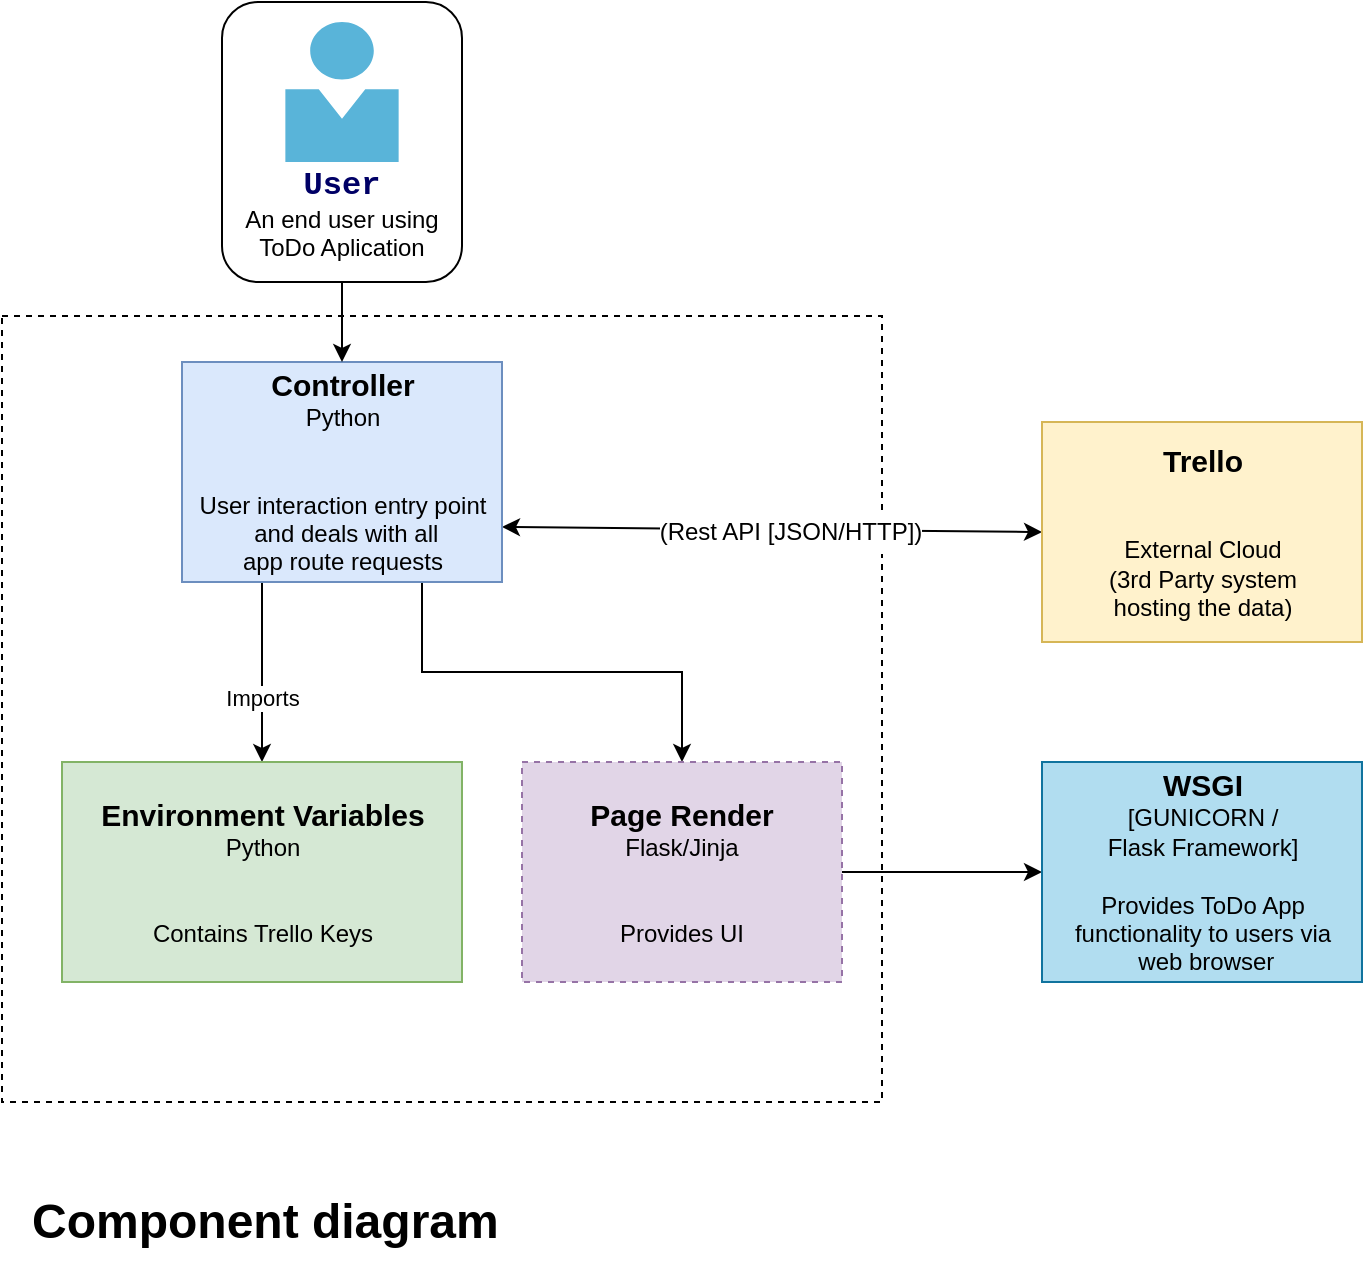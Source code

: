 <mxfile version="14.4.4" type="device"><diagram id="-W3TcTMj0ZsJ3J8jNqaA" name="Page-1"><mxGraphModel dx="942" dy="614" grid="1" gridSize="10" guides="1" tooltips="1" connect="1" arrows="1" fold="1" page="1" pageScale="1" pageWidth="1169" pageHeight="827" math="0" shadow="0"><root><mxCell id="0"/><mxCell id="1" parent="0"/><mxCell id="j61ATMrA_P4RsWBt30EL-5" value="" style="rounded=0;whiteSpace=wrap;html=1;dashed=1;" parent="1" vertex="1"><mxGeometry x="100" y="167" width="440" height="393" as="geometry"/></mxCell><mxCell id="oGpcLFp7hsdf_byBkaVy-25" value="&lt;h1&gt;Component diagram&lt;/h1&gt;&lt;p&gt;&lt;br&gt;&lt;/p&gt;" style="text;html=1;strokeColor=none;fillColor=none;spacing=5;spacingTop=-20;whiteSpace=wrap;overflow=hidden;rounded=0;" parent="1" vertex="1"><mxGeometry x="110" y="600" width="300" height="50" as="geometry"/></mxCell><object label="" id="oGpcLFp7hsdf_byBkaVy-17"><mxCell style="endArrow=classic;startArrow=classic;html=1;entryX=0;entryY=0.5;entryDx=0;entryDy=0;exitX=1;exitY=0.75;exitDx=0;exitDy=0;" parent="1" source="dG2j1aDjv72PmFILOHl3-2" target="3A9H4L4jAiibohLi4r_s-8" edge="1"><mxGeometry width="50" height="50" relative="1" as="geometry"><mxPoint x="840" y="387" as="sourcePoint"/><mxPoint x="620" y="270" as="targetPoint"/></mxGeometry></mxCell></object><mxCell id="oGpcLFp7hsdf_byBkaVy-18" value="&lt;p style=&quot;line-height: 0%&quot;&gt;&lt;span style=&quot;font-size: 12px&quot;&gt;(Rest API [JSON/HTTP])&lt;/span&gt;&lt;br&gt;&lt;/p&gt;" style="edgeLabel;html=1;align=center;verticalAlign=middle;resizable=0;points=[];imageHeight=24;autosize=0;" parent="oGpcLFp7hsdf_byBkaVy-17" vertex="1" connectable="0"><mxGeometry x="0.189" y="-1" relative="1" as="geometry"><mxPoint x="-17" y="-1" as="offset"/></mxGeometry></mxCell><mxCell id="3A9H4L4jAiibohLi4r_s-5" style="edgeStyle=orthogonalEdgeStyle;rounded=0;orthogonalLoop=1;jettySize=auto;html=1;exitX=0.75;exitY=1;exitDx=0;exitDy=0;startArrow=none;startFill=0;" parent="1" source="dG2j1aDjv72PmFILOHl3-2" target="dG2j1aDjv72PmFILOHl3-4" edge="1"><mxGeometry relative="1" as="geometry"/></mxCell><mxCell id="3A9H4L4jAiibohLi4r_s-6" style="edgeStyle=orthogonalEdgeStyle;rounded=0;orthogonalLoop=1;jettySize=auto;html=1;exitX=0.25;exitY=1;exitDx=0;exitDy=0;entryX=0.5;entryY=0;entryDx=0;entryDy=0;startArrow=none;startFill=0;endArrow=classic;endFill=1;" parent="1" source="dG2j1aDjv72PmFILOHl3-2" target="3A9H4L4jAiibohLi4r_s-2" edge="1"><mxGeometry relative="1" as="geometry"/></mxCell><mxCell id="3A9H4L4jAiibohLi4r_s-7" value="Imports" style="edgeLabel;html=1;align=center;verticalAlign=middle;resizable=0;points=[];" parent="3A9H4L4jAiibohLi4r_s-6" vertex="1" connectable="0"><mxGeometry x="0.283" relative="1" as="geometry"><mxPoint as="offset"/></mxGeometry></mxCell><mxCell id="dG2j1aDjv72PmFILOHl3-2" value="&lt;span style=&quot;font-size: 15px&quot;&gt;&lt;b&gt;Controller&lt;/b&gt;&lt;/span&gt;&lt;br&gt;Python&lt;br&gt;&lt;br&gt;&lt;br&gt;User interaction entry point&lt;br&gt;&amp;nbsp;and deals with all &lt;br&gt;app route requests" style="html=1;dashed=0;whitespace=wrap;fillColor=#dae8fc;strokeColor=#6c8ebf;" parent="1" vertex="1"><mxGeometry x="190" y="190" width="160" height="110" as="geometry"/></mxCell><mxCell id="3A9H4L4jAiibohLi4r_s-4" style="edgeStyle=orthogonalEdgeStyle;rounded=0;orthogonalLoop=1;jettySize=auto;html=1;exitX=1;exitY=0.5;exitDx=0;exitDy=0;entryX=0;entryY=0.5;entryDx=0;entryDy=0;startArrow=none;startFill=0;" parent="1" source="dG2j1aDjv72PmFILOHl3-4" target="3A9H4L4jAiibohLi4r_s-3" edge="1"><mxGeometry relative="1" as="geometry"/></mxCell><mxCell id="dG2j1aDjv72PmFILOHl3-4" value="&lt;b&gt;&lt;font style=&quot;font-size: 15px&quot;&gt;Page Render&lt;/font&gt;&lt;/b&gt;&lt;br&gt;Flask/Jinja&lt;br&gt;&lt;br&gt;&lt;br&gt;Provides UI&lt;br&gt;" style="rounded=0;whiteSpace=wrap;html=1;dashed=1;fillColor=#e1d5e7;strokeColor=#9673a6;" parent="1" vertex="1"><mxGeometry x="360" y="390" width="160" height="110" as="geometry"/></mxCell><mxCell id="3A9H4L4jAiibohLi4r_s-2" value="&lt;font style=&quot;font-size: 15px&quot;&gt;&lt;b&gt;Environment Variables&lt;/b&gt;&lt;/font&gt;&lt;br&gt;Python&lt;br&gt;&lt;br&gt;&lt;br&gt;Contains Trello Keys" style="html=1;dashed=0;whitespace=wrap;fillColor=#d5e8d4;strokeColor=#82b366;" parent="1" vertex="1"><mxGeometry x="130" y="390" width="200" height="110" as="geometry"/></mxCell><mxCell id="3A9H4L4jAiibohLi4r_s-3" value="&lt;font style=&quot;font-size: 15px&quot;&gt;&lt;b&gt;WSGI&lt;/b&gt;&lt;/font&gt;&lt;br&gt;[GUNICORN /&lt;br&gt;Flask Framework]&lt;br&gt;&lt;br&gt;Provides ToDo App&lt;br&gt;functionality to users via&lt;br&gt;&amp;nbsp;web browser" style="html=1;dashed=0;whitespace=wrap;fillColor=#b1ddf0;strokeColor=#10739e;" parent="1" vertex="1"><mxGeometry x="620" y="390" width="160" height="110" as="geometry"/></mxCell><mxCell id="3A9H4L4jAiibohLi4r_s-8" value="&lt;font style=&quot;font-size: 15px&quot;&gt;&lt;b&gt;Trello&lt;/b&gt;&lt;/font&gt;&lt;br&gt;&lt;br&gt;&lt;br&gt;External Cloud &lt;br&gt;(3rd Party system &lt;br&gt;hosting the data)" style="html=1;dashed=0;whitespace=wrap;fillColor=#fff2cc;strokeColor=#d6b656;" parent="1" vertex="1"><mxGeometry x="620" y="220" width="160" height="110" as="geometry"/></mxCell><mxCell id="2umGex02wA7zq_aHhLEw-3" style="edgeStyle=orthogonalEdgeStyle;rounded=0;orthogonalLoop=1;jettySize=auto;html=1;exitX=0.5;exitY=1;exitDx=0;exitDy=0;" edge="1" parent="1" source="2umGex02wA7zq_aHhLEw-1" target="dG2j1aDjv72PmFILOHl3-2"><mxGeometry relative="1" as="geometry"/></mxCell><mxCell id="2umGex02wA7zq_aHhLEw-1" value="&lt;br&gt;&lt;br&gt;&lt;br&gt;&lt;br&gt;&lt;br&gt;&lt;font style=&quot;font-size: 16px&quot; face=&quot;Courier New&quot; color=&quot;#000066&quot;&gt;&lt;b&gt;User&lt;/b&gt;&lt;/font&gt;&lt;br&gt;An end user using&lt;br&gt;ToDo Aplication" style="rounded=1;whiteSpace=wrap;html=1;" vertex="1" parent="1"><mxGeometry x="210" y="10" width="120" height="140" as="geometry"/></mxCell><mxCell id="2umGex02wA7zq_aHhLEw-2" value="" style="aspect=fixed;html=1;points=[];align=center;image;fontSize=12;image=img/lib/mscae/Person.svg;imageBackground=#FFFFFF;" vertex="1" parent="1"><mxGeometry x="241.6" y="20" width="56.8" height="70" as="geometry"/></mxCell></root></mxGraphModel></diagram></mxfile>
